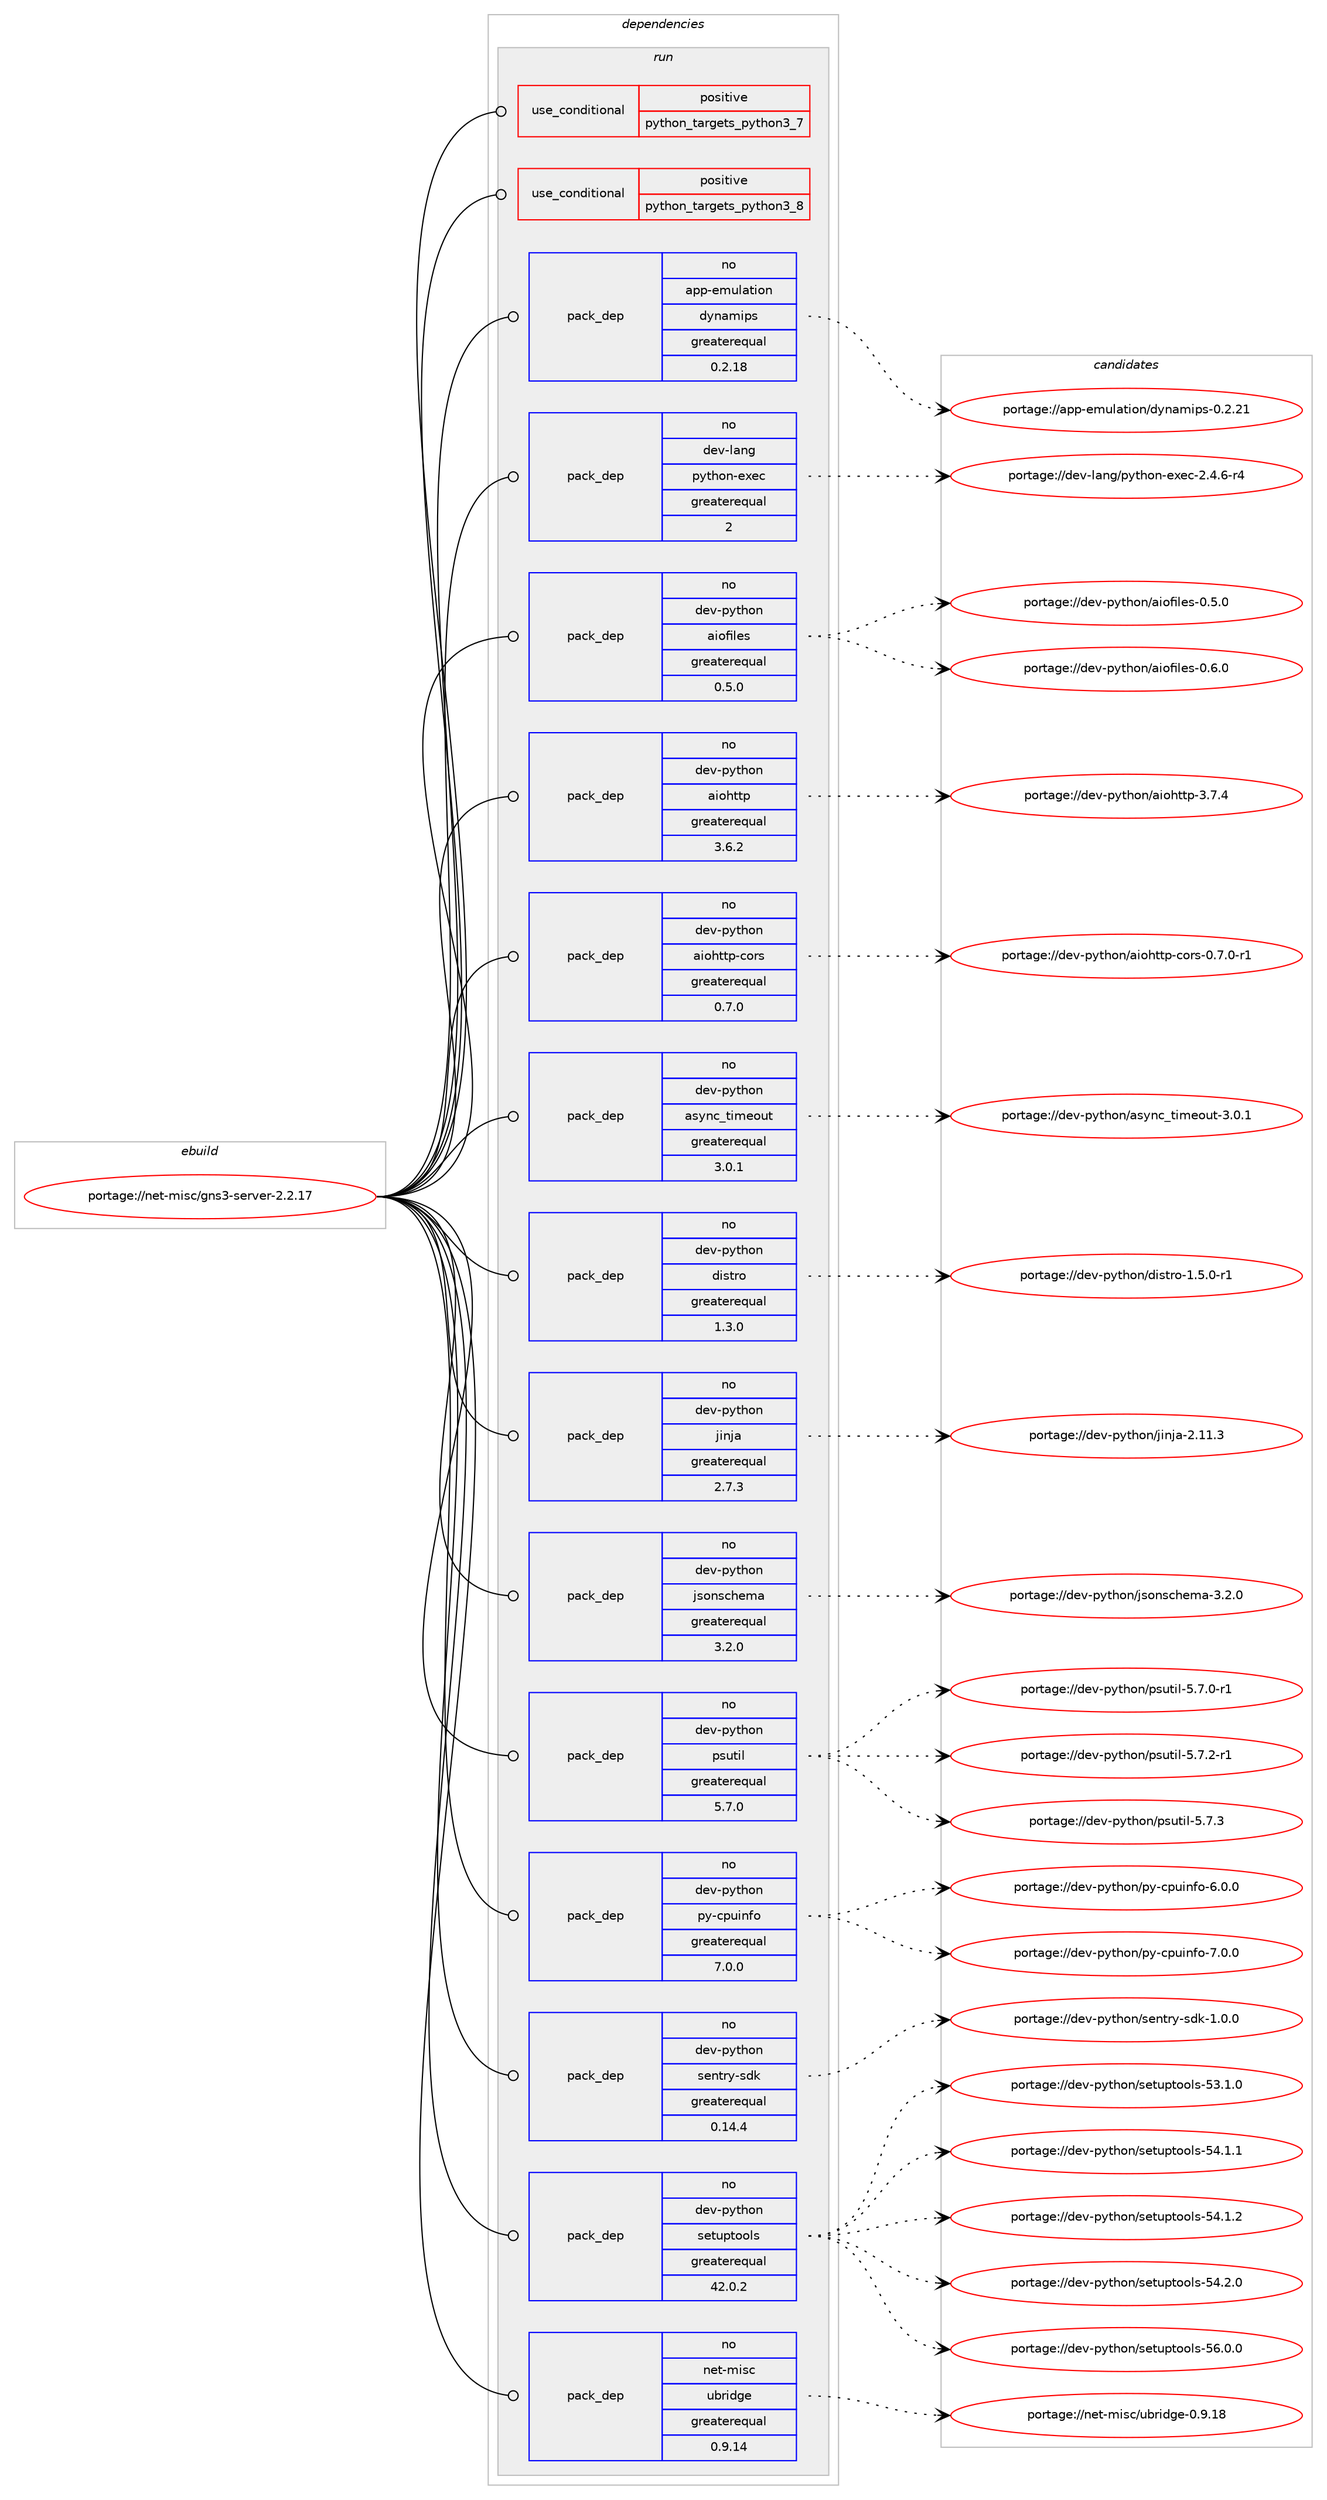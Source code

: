 digraph prolog {

# *************
# Graph options
# *************

newrank=true;
concentrate=true;
compound=true;
graph [rankdir=LR,fontname=Helvetica,fontsize=10,ranksep=1.5];#, ranksep=2.5, nodesep=0.2];
edge  [arrowhead=vee];
node  [fontname=Helvetica,fontsize=10];

# **********
# The ebuild
# **********

subgraph cluster_leftcol {
color=gray;
label=<<i>ebuild</i>>;
id [label="portage://net-misc/gns3-server-2.2.17", color=red, width=4, href="../net-misc/gns3-server-2.2.17.svg"];
}

# ****************
# The dependencies
# ****************

subgraph cluster_midcol {
color=gray;
label=<<i>dependencies</i>>;
subgraph cluster_compile {
fillcolor="#eeeeee";
style=filled;
label=<<i>compile</i>>;
}
subgraph cluster_compileandrun {
fillcolor="#eeeeee";
style=filled;
label=<<i>compile and run</i>>;
}
subgraph cluster_run {
fillcolor="#eeeeee";
style=filled;
label=<<i>run</i>>;
subgraph cond646 {
dependency1031 [label=<<TABLE BORDER="0" CELLBORDER="1" CELLSPACING="0" CELLPADDING="4"><TR><TD ROWSPAN="3" CELLPADDING="10">use_conditional</TD></TR><TR><TD>positive</TD></TR><TR><TD>python_targets_python3_7</TD></TR></TABLE>>, shape=none, color=red];
# *** BEGIN UNKNOWN DEPENDENCY TYPE (TODO) ***
# dependency1031 -> package_dependency(portage://net-misc/gns3-server-2.2.17,run,no,dev-lang,python,none,[,,],[slot(3.7)],[])
# *** END UNKNOWN DEPENDENCY TYPE (TODO) ***

}
id:e -> dependency1031:w [weight=20,style="solid",arrowhead="odot"];
subgraph cond647 {
dependency1032 [label=<<TABLE BORDER="0" CELLBORDER="1" CELLSPACING="0" CELLPADDING="4"><TR><TD ROWSPAN="3" CELLPADDING="10">use_conditional</TD></TR><TR><TD>positive</TD></TR><TR><TD>python_targets_python3_8</TD></TR></TABLE>>, shape=none, color=red];
# *** BEGIN UNKNOWN DEPENDENCY TYPE (TODO) ***
# dependency1032 -> package_dependency(portage://net-misc/gns3-server-2.2.17,run,no,dev-lang,python,none,[,,],[slot(3.8)],[])
# *** END UNKNOWN DEPENDENCY TYPE (TODO) ***

}
id:e -> dependency1032:w [weight=20,style="solid",arrowhead="odot"];
subgraph pack379 {
dependency1033 [label=<<TABLE BORDER="0" CELLBORDER="1" CELLSPACING="0" CELLPADDING="4" WIDTH="220"><TR><TD ROWSPAN="6" CELLPADDING="30">pack_dep</TD></TR><TR><TD WIDTH="110">no</TD></TR><TR><TD>app-emulation</TD></TR><TR><TD>dynamips</TD></TR><TR><TD>greaterequal</TD></TR><TR><TD>0.2.18</TD></TR></TABLE>>, shape=none, color=blue];
}
id:e -> dependency1033:w [weight=20,style="solid",arrowhead="odot"];
subgraph pack380 {
dependency1034 [label=<<TABLE BORDER="0" CELLBORDER="1" CELLSPACING="0" CELLPADDING="4" WIDTH="220"><TR><TD ROWSPAN="6" CELLPADDING="30">pack_dep</TD></TR><TR><TD WIDTH="110">no</TD></TR><TR><TD>dev-lang</TD></TR><TR><TD>python-exec</TD></TR><TR><TD>greaterequal</TD></TR><TR><TD>2</TD></TR></TABLE>>, shape=none, color=blue];
}
id:e -> dependency1034:w [weight=20,style="solid",arrowhead="odot"];
subgraph pack381 {
dependency1035 [label=<<TABLE BORDER="0" CELLBORDER="1" CELLSPACING="0" CELLPADDING="4" WIDTH="220"><TR><TD ROWSPAN="6" CELLPADDING="30">pack_dep</TD></TR><TR><TD WIDTH="110">no</TD></TR><TR><TD>dev-python</TD></TR><TR><TD>aiofiles</TD></TR><TR><TD>greaterequal</TD></TR><TR><TD>0.5.0</TD></TR></TABLE>>, shape=none, color=blue];
}
id:e -> dependency1035:w [weight=20,style="solid",arrowhead="odot"];
subgraph pack382 {
dependency1036 [label=<<TABLE BORDER="0" CELLBORDER="1" CELLSPACING="0" CELLPADDING="4" WIDTH="220"><TR><TD ROWSPAN="6" CELLPADDING="30">pack_dep</TD></TR><TR><TD WIDTH="110">no</TD></TR><TR><TD>dev-python</TD></TR><TR><TD>aiohttp</TD></TR><TR><TD>greaterequal</TD></TR><TR><TD>3.6.2</TD></TR></TABLE>>, shape=none, color=blue];
}
id:e -> dependency1036:w [weight=20,style="solid",arrowhead="odot"];
subgraph pack383 {
dependency1037 [label=<<TABLE BORDER="0" CELLBORDER="1" CELLSPACING="0" CELLPADDING="4" WIDTH="220"><TR><TD ROWSPAN="6" CELLPADDING="30">pack_dep</TD></TR><TR><TD WIDTH="110">no</TD></TR><TR><TD>dev-python</TD></TR><TR><TD>aiohttp-cors</TD></TR><TR><TD>greaterequal</TD></TR><TR><TD>0.7.0</TD></TR></TABLE>>, shape=none, color=blue];
}
id:e -> dependency1037:w [weight=20,style="solid",arrowhead="odot"];
subgraph pack384 {
dependency1038 [label=<<TABLE BORDER="0" CELLBORDER="1" CELLSPACING="0" CELLPADDING="4" WIDTH="220"><TR><TD ROWSPAN="6" CELLPADDING="30">pack_dep</TD></TR><TR><TD WIDTH="110">no</TD></TR><TR><TD>dev-python</TD></TR><TR><TD>async_timeout</TD></TR><TR><TD>greaterequal</TD></TR><TR><TD>3.0.1</TD></TR></TABLE>>, shape=none, color=blue];
}
id:e -> dependency1038:w [weight=20,style="solid",arrowhead="odot"];
subgraph pack385 {
dependency1039 [label=<<TABLE BORDER="0" CELLBORDER="1" CELLSPACING="0" CELLPADDING="4" WIDTH="220"><TR><TD ROWSPAN="6" CELLPADDING="30">pack_dep</TD></TR><TR><TD WIDTH="110">no</TD></TR><TR><TD>dev-python</TD></TR><TR><TD>distro</TD></TR><TR><TD>greaterequal</TD></TR><TR><TD>1.3.0</TD></TR></TABLE>>, shape=none, color=blue];
}
id:e -> dependency1039:w [weight=20,style="solid",arrowhead="odot"];
subgraph pack386 {
dependency1040 [label=<<TABLE BORDER="0" CELLBORDER="1" CELLSPACING="0" CELLPADDING="4" WIDTH="220"><TR><TD ROWSPAN="6" CELLPADDING="30">pack_dep</TD></TR><TR><TD WIDTH="110">no</TD></TR><TR><TD>dev-python</TD></TR><TR><TD>jinja</TD></TR><TR><TD>greaterequal</TD></TR><TR><TD>2.7.3</TD></TR></TABLE>>, shape=none, color=blue];
}
id:e -> dependency1040:w [weight=20,style="solid",arrowhead="odot"];
subgraph pack387 {
dependency1041 [label=<<TABLE BORDER="0" CELLBORDER="1" CELLSPACING="0" CELLPADDING="4" WIDTH="220"><TR><TD ROWSPAN="6" CELLPADDING="30">pack_dep</TD></TR><TR><TD WIDTH="110">no</TD></TR><TR><TD>dev-python</TD></TR><TR><TD>jsonschema</TD></TR><TR><TD>greaterequal</TD></TR><TR><TD>3.2.0</TD></TR></TABLE>>, shape=none, color=blue];
}
id:e -> dependency1041:w [weight=20,style="solid",arrowhead="odot"];
subgraph pack388 {
dependency1042 [label=<<TABLE BORDER="0" CELLBORDER="1" CELLSPACING="0" CELLPADDING="4" WIDTH="220"><TR><TD ROWSPAN="6" CELLPADDING="30">pack_dep</TD></TR><TR><TD WIDTH="110">no</TD></TR><TR><TD>dev-python</TD></TR><TR><TD>psutil</TD></TR><TR><TD>greaterequal</TD></TR><TR><TD>5.7.0</TD></TR></TABLE>>, shape=none, color=blue];
}
id:e -> dependency1042:w [weight=20,style="solid",arrowhead="odot"];
subgraph pack389 {
dependency1043 [label=<<TABLE BORDER="0" CELLBORDER="1" CELLSPACING="0" CELLPADDING="4" WIDTH="220"><TR><TD ROWSPAN="6" CELLPADDING="30">pack_dep</TD></TR><TR><TD WIDTH="110">no</TD></TR><TR><TD>dev-python</TD></TR><TR><TD>py-cpuinfo</TD></TR><TR><TD>greaterequal</TD></TR><TR><TD>7.0.0</TD></TR></TABLE>>, shape=none, color=blue];
}
id:e -> dependency1043:w [weight=20,style="solid",arrowhead="odot"];
subgraph pack390 {
dependency1044 [label=<<TABLE BORDER="0" CELLBORDER="1" CELLSPACING="0" CELLPADDING="4" WIDTH="220"><TR><TD ROWSPAN="6" CELLPADDING="30">pack_dep</TD></TR><TR><TD WIDTH="110">no</TD></TR><TR><TD>dev-python</TD></TR><TR><TD>sentry-sdk</TD></TR><TR><TD>greaterequal</TD></TR><TR><TD>0.14.4</TD></TR></TABLE>>, shape=none, color=blue];
}
id:e -> dependency1044:w [weight=20,style="solid",arrowhead="odot"];
subgraph pack391 {
dependency1045 [label=<<TABLE BORDER="0" CELLBORDER="1" CELLSPACING="0" CELLPADDING="4" WIDTH="220"><TR><TD ROWSPAN="6" CELLPADDING="30">pack_dep</TD></TR><TR><TD WIDTH="110">no</TD></TR><TR><TD>dev-python</TD></TR><TR><TD>setuptools</TD></TR><TR><TD>greaterequal</TD></TR><TR><TD>42.0.2</TD></TR></TABLE>>, shape=none, color=blue];
}
id:e -> dependency1045:w [weight=20,style="solid",arrowhead="odot"];
subgraph pack392 {
dependency1046 [label=<<TABLE BORDER="0" CELLBORDER="1" CELLSPACING="0" CELLPADDING="4" WIDTH="220"><TR><TD ROWSPAN="6" CELLPADDING="30">pack_dep</TD></TR><TR><TD WIDTH="110">no</TD></TR><TR><TD>net-misc</TD></TR><TR><TD>ubridge</TD></TR><TR><TD>greaterequal</TD></TR><TR><TD>0.9.14</TD></TR></TABLE>>, shape=none, color=blue];
}
id:e -> dependency1046:w [weight=20,style="solid",arrowhead="odot"];
}
}

# **************
# The candidates
# **************

subgraph cluster_choices {
rank=same;
color=gray;
label=<<i>candidates</i>>;

subgraph choice379 {
color=black;
nodesep=1;
choice971121124510110911710897116105111110471001211109710910511211545484650465049 [label="portage://app-emulation/dynamips-0.2.21", color=red, width=4,href="../app-emulation/dynamips-0.2.21.svg"];
dependency1033:e -> choice971121124510110911710897116105111110471001211109710910511211545484650465049:w [style=dotted,weight="100"];
}
subgraph choice380 {
color=black;
nodesep=1;
choice10010111845108971101034711212111610411111045101120101994550465246544511452 [label="portage://dev-lang/python-exec-2.4.6-r4", color=red, width=4,href="../dev-lang/python-exec-2.4.6-r4.svg"];
dependency1034:e -> choice10010111845108971101034711212111610411111045101120101994550465246544511452:w [style=dotted,weight="100"];
}
subgraph choice381 {
color=black;
nodesep=1;
choice100101118451121211161041111104797105111102105108101115454846534648 [label="portage://dev-python/aiofiles-0.5.0", color=red, width=4,href="../dev-python/aiofiles-0.5.0.svg"];
choice100101118451121211161041111104797105111102105108101115454846544648 [label="portage://dev-python/aiofiles-0.6.0", color=red, width=4,href="../dev-python/aiofiles-0.6.0.svg"];
dependency1035:e -> choice100101118451121211161041111104797105111102105108101115454846534648:w [style=dotted,weight="100"];
dependency1035:e -> choice100101118451121211161041111104797105111102105108101115454846544648:w [style=dotted,weight="100"];
}
subgraph choice382 {
color=black;
nodesep=1;
choice100101118451121211161041111104797105111104116116112455146554652 [label="portage://dev-python/aiohttp-3.7.4", color=red, width=4,href="../dev-python/aiohttp-3.7.4.svg"];
dependency1036:e -> choice100101118451121211161041111104797105111104116116112455146554652:w [style=dotted,weight="100"];
}
subgraph choice383 {
color=black;
nodesep=1;
choice10010111845112121116104111110479710511110411611611245991111141154548465546484511449 [label="portage://dev-python/aiohttp-cors-0.7.0-r1", color=red, width=4,href="../dev-python/aiohttp-cors-0.7.0-r1.svg"];
dependency1037:e -> choice10010111845112121116104111110479710511110411611611245991111141154548465546484511449:w [style=dotted,weight="100"];
}
subgraph choice384 {
color=black;
nodesep=1;
choice1001011184511212111610411111047971151211109995116105109101111117116455146484649 [label="portage://dev-python/async_timeout-3.0.1", color=red, width=4,href="../dev-python/async_timeout-3.0.1.svg"];
dependency1038:e -> choice1001011184511212111610411111047971151211109995116105109101111117116455146484649:w [style=dotted,weight="100"];
}
subgraph choice385 {
color=black;
nodesep=1;
choice10010111845112121116104111110471001051151161141114549465346484511449 [label="portage://dev-python/distro-1.5.0-r1", color=red, width=4,href="../dev-python/distro-1.5.0-r1.svg"];
dependency1039:e -> choice10010111845112121116104111110471001051151161141114549465346484511449:w [style=dotted,weight="100"];
}
subgraph choice386 {
color=black;
nodesep=1;
choice10010111845112121116104111110471061051101069745504649494651 [label="portage://dev-python/jinja-2.11.3", color=red, width=4,href="../dev-python/jinja-2.11.3.svg"];
dependency1040:e -> choice10010111845112121116104111110471061051101069745504649494651:w [style=dotted,weight="100"];
}
subgraph choice387 {
color=black;
nodesep=1;
choice10010111845112121116104111110471061151111101159910410110997455146504648 [label="portage://dev-python/jsonschema-3.2.0", color=red, width=4,href="../dev-python/jsonschema-3.2.0.svg"];
dependency1041:e -> choice10010111845112121116104111110471061151111101159910410110997455146504648:w [style=dotted,weight="100"];
}
subgraph choice388 {
color=black;
nodesep=1;
choice10010111845112121116104111110471121151171161051084553465546484511449 [label="portage://dev-python/psutil-5.7.0-r1", color=red, width=4,href="../dev-python/psutil-5.7.0-r1.svg"];
choice10010111845112121116104111110471121151171161051084553465546504511449 [label="portage://dev-python/psutil-5.7.2-r1", color=red, width=4,href="../dev-python/psutil-5.7.2-r1.svg"];
choice1001011184511212111610411111047112115117116105108455346554651 [label="portage://dev-python/psutil-5.7.3", color=red, width=4,href="../dev-python/psutil-5.7.3.svg"];
dependency1042:e -> choice10010111845112121116104111110471121151171161051084553465546484511449:w [style=dotted,weight="100"];
dependency1042:e -> choice10010111845112121116104111110471121151171161051084553465546504511449:w [style=dotted,weight="100"];
dependency1042:e -> choice1001011184511212111610411111047112115117116105108455346554651:w [style=dotted,weight="100"];
}
subgraph choice389 {
color=black;
nodesep=1;
choice10010111845112121116104111110471121214599112117105110102111455446484648 [label="portage://dev-python/py-cpuinfo-6.0.0", color=red, width=4,href="../dev-python/py-cpuinfo-6.0.0.svg"];
choice10010111845112121116104111110471121214599112117105110102111455546484648 [label="portage://dev-python/py-cpuinfo-7.0.0", color=red, width=4,href="../dev-python/py-cpuinfo-7.0.0.svg"];
dependency1043:e -> choice10010111845112121116104111110471121214599112117105110102111455446484648:w [style=dotted,weight="100"];
dependency1043:e -> choice10010111845112121116104111110471121214599112117105110102111455546484648:w [style=dotted,weight="100"];
}
subgraph choice390 {
color=black;
nodesep=1;
choice100101118451121211161041111104711510111011611412145115100107454946484648 [label="portage://dev-python/sentry-sdk-1.0.0", color=red, width=4,href="../dev-python/sentry-sdk-1.0.0.svg"];
dependency1044:e -> choice100101118451121211161041111104711510111011611412145115100107454946484648:w [style=dotted,weight="100"];
}
subgraph choice391 {
color=black;
nodesep=1;
choice100101118451121211161041111104711510111611711211611111110811545535146494648 [label="portage://dev-python/setuptools-53.1.0", color=red, width=4,href="../dev-python/setuptools-53.1.0.svg"];
choice100101118451121211161041111104711510111611711211611111110811545535246494649 [label="portage://dev-python/setuptools-54.1.1", color=red, width=4,href="../dev-python/setuptools-54.1.1.svg"];
choice100101118451121211161041111104711510111611711211611111110811545535246494650 [label="portage://dev-python/setuptools-54.1.2", color=red, width=4,href="../dev-python/setuptools-54.1.2.svg"];
choice100101118451121211161041111104711510111611711211611111110811545535246504648 [label="portage://dev-python/setuptools-54.2.0", color=red, width=4,href="../dev-python/setuptools-54.2.0.svg"];
choice100101118451121211161041111104711510111611711211611111110811545535446484648 [label="portage://dev-python/setuptools-56.0.0", color=red, width=4,href="../dev-python/setuptools-56.0.0.svg"];
dependency1045:e -> choice100101118451121211161041111104711510111611711211611111110811545535146494648:w [style=dotted,weight="100"];
dependency1045:e -> choice100101118451121211161041111104711510111611711211611111110811545535246494649:w [style=dotted,weight="100"];
dependency1045:e -> choice100101118451121211161041111104711510111611711211611111110811545535246494650:w [style=dotted,weight="100"];
dependency1045:e -> choice100101118451121211161041111104711510111611711211611111110811545535246504648:w [style=dotted,weight="100"];
dependency1045:e -> choice100101118451121211161041111104711510111611711211611111110811545535446484648:w [style=dotted,weight="100"];
}
subgraph choice392 {
color=black;
nodesep=1;
choice1101011164510910511599471179811410510010310145484657464956 [label="portage://net-misc/ubridge-0.9.18", color=red, width=4,href="../net-misc/ubridge-0.9.18.svg"];
dependency1046:e -> choice1101011164510910511599471179811410510010310145484657464956:w [style=dotted,weight="100"];
}
}

}
